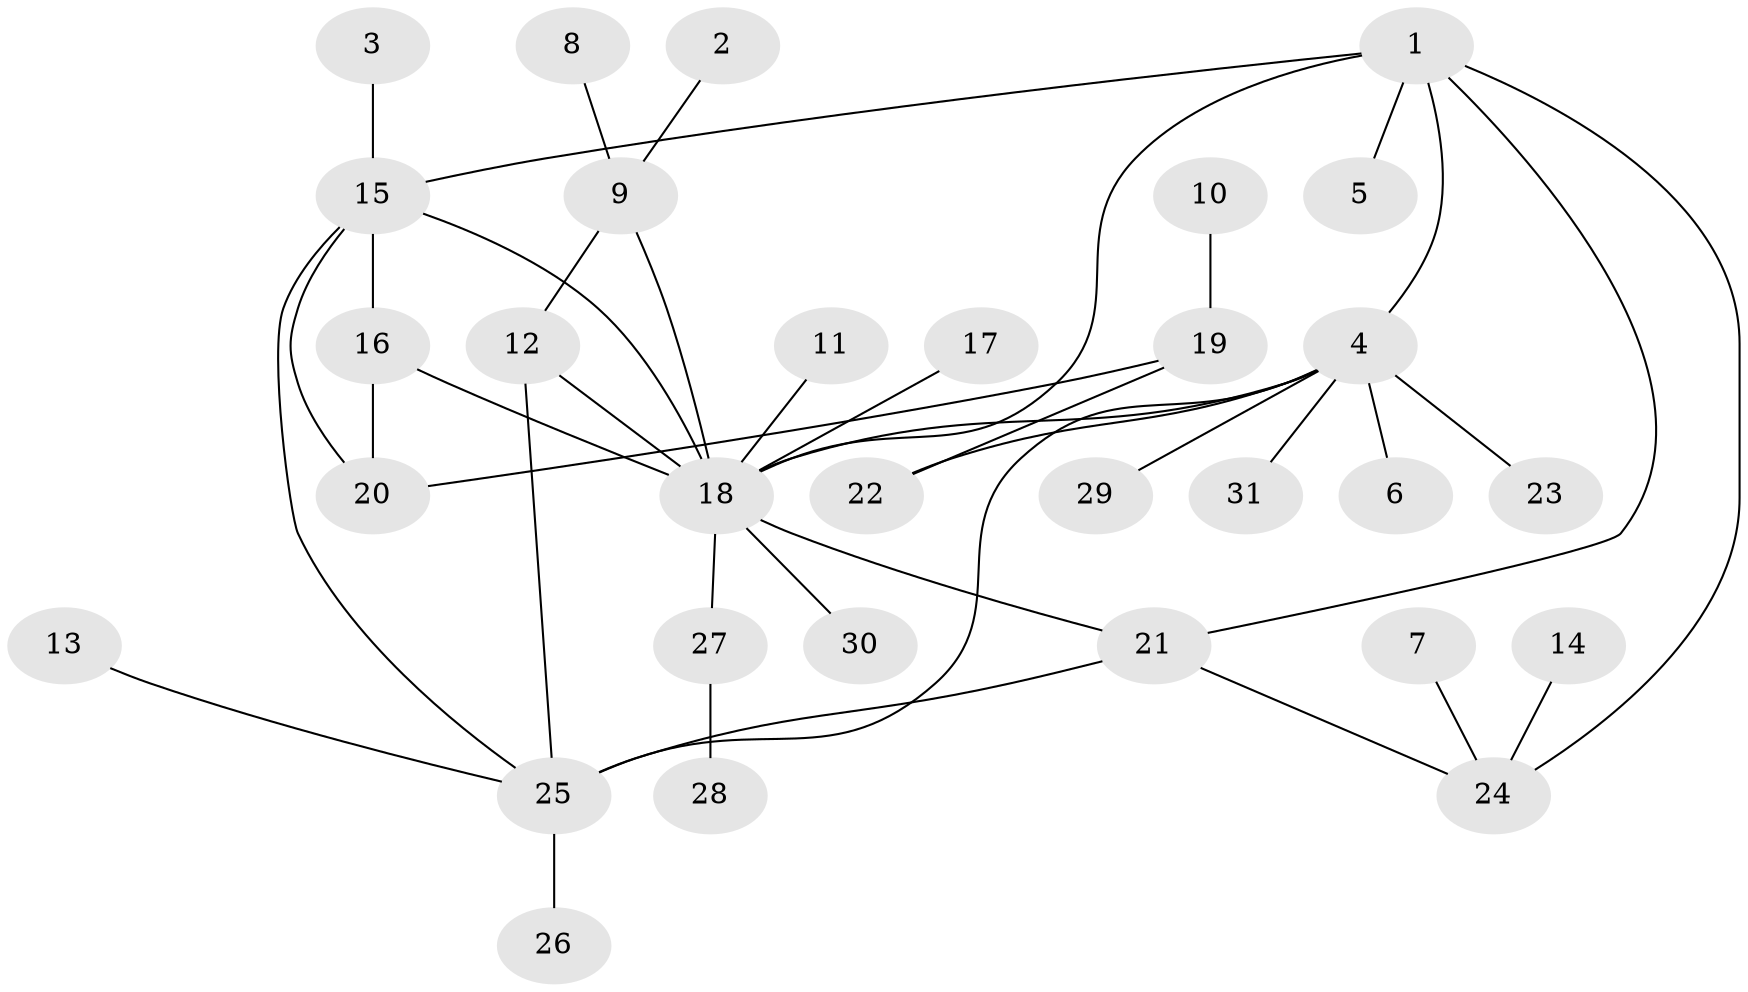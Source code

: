 // original degree distribution, {4: 0.11475409836065574, 7: 0.01639344262295082, 9: 0.03278688524590164, 8: 0.01639344262295082, 6: 0.03278688524590164, 5: 0.04918032786885246, 3: 0.06557377049180328, 1: 0.5245901639344263, 2: 0.14754098360655737}
// Generated by graph-tools (version 1.1) at 2025/26/03/09/25 03:26:45]
// undirected, 31 vertices, 41 edges
graph export_dot {
graph [start="1"]
  node [color=gray90,style=filled];
  1;
  2;
  3;
  4;
  5;
  6;
  7;
  8;
  9;
  10;
  11;
  12;
  13;
  14;
  15;
  16;
  17;
  18;
  19;
  20;
  21;
  22;
  23;
  24;
  25;
  26;
  27;
  28;
  29;
  30;
  31;
  1 -- 4 [weight=1.0];
  1 -- 5 [weight=1.0];
  1 -- 15 [weight=1.0];
  1 -- 18 [weight=1.0];
  1 -- 21 [weight=1.0];
  1 -- 24 [weight=1.0];
  2 -- 9 [weight=1.0];
  3 -- 15 [weight=1.0];
  4 -- 6 [weight=1.0];
  4 -- 18 [weight=2.0];
  4 -- 22 [weight=1.0];
  4 -- 23 [weight=1.0];
  4 -- 25 [weight=2.0];
  4 -- 29 [weight=1.0];
  4 -- 31 [weight=1.0];
  7 -- 24 [weight=1.0];
  8 -- 9 [weight=1.0];
  9 -- 12 [weight=1.0];
  9 -- 18 [weight=1.0];
  10 -- 19 [weight=1.0];
  11 -- 18 [weight=1.0];
  12 -- 18 [weight=1.0];
  12 -- 25 [weight=1.0];
  13 -- 25 [weight=1.0];
  14 -- 24 [weight=1.0];
  15 -- 16 [weight=1.0];
  15 -- 18 [weight=1.0];
  15 -- 20 [weight=1.0];
  15 -- 25 [weight=1.0];
  16 -- 18 [weight=2.0];
  16 -- 20 [weight=1.0];
  17 -- 18 [weight=1.0];
  18 -- 21 [weight=1.0];
  18 -- 27 [weight=1.0];
  18 -- 30 [weight=1.0];
  19 -- 20 [weight=1.0];
  19 -- 22 [weight=1.0];
  21 -- 24 [weight=1.0];
  21 -- 25 [weight=1.0];
  25 -- 26 [weight=1.0];
  27 -- 28 [weight=1.0];
}
